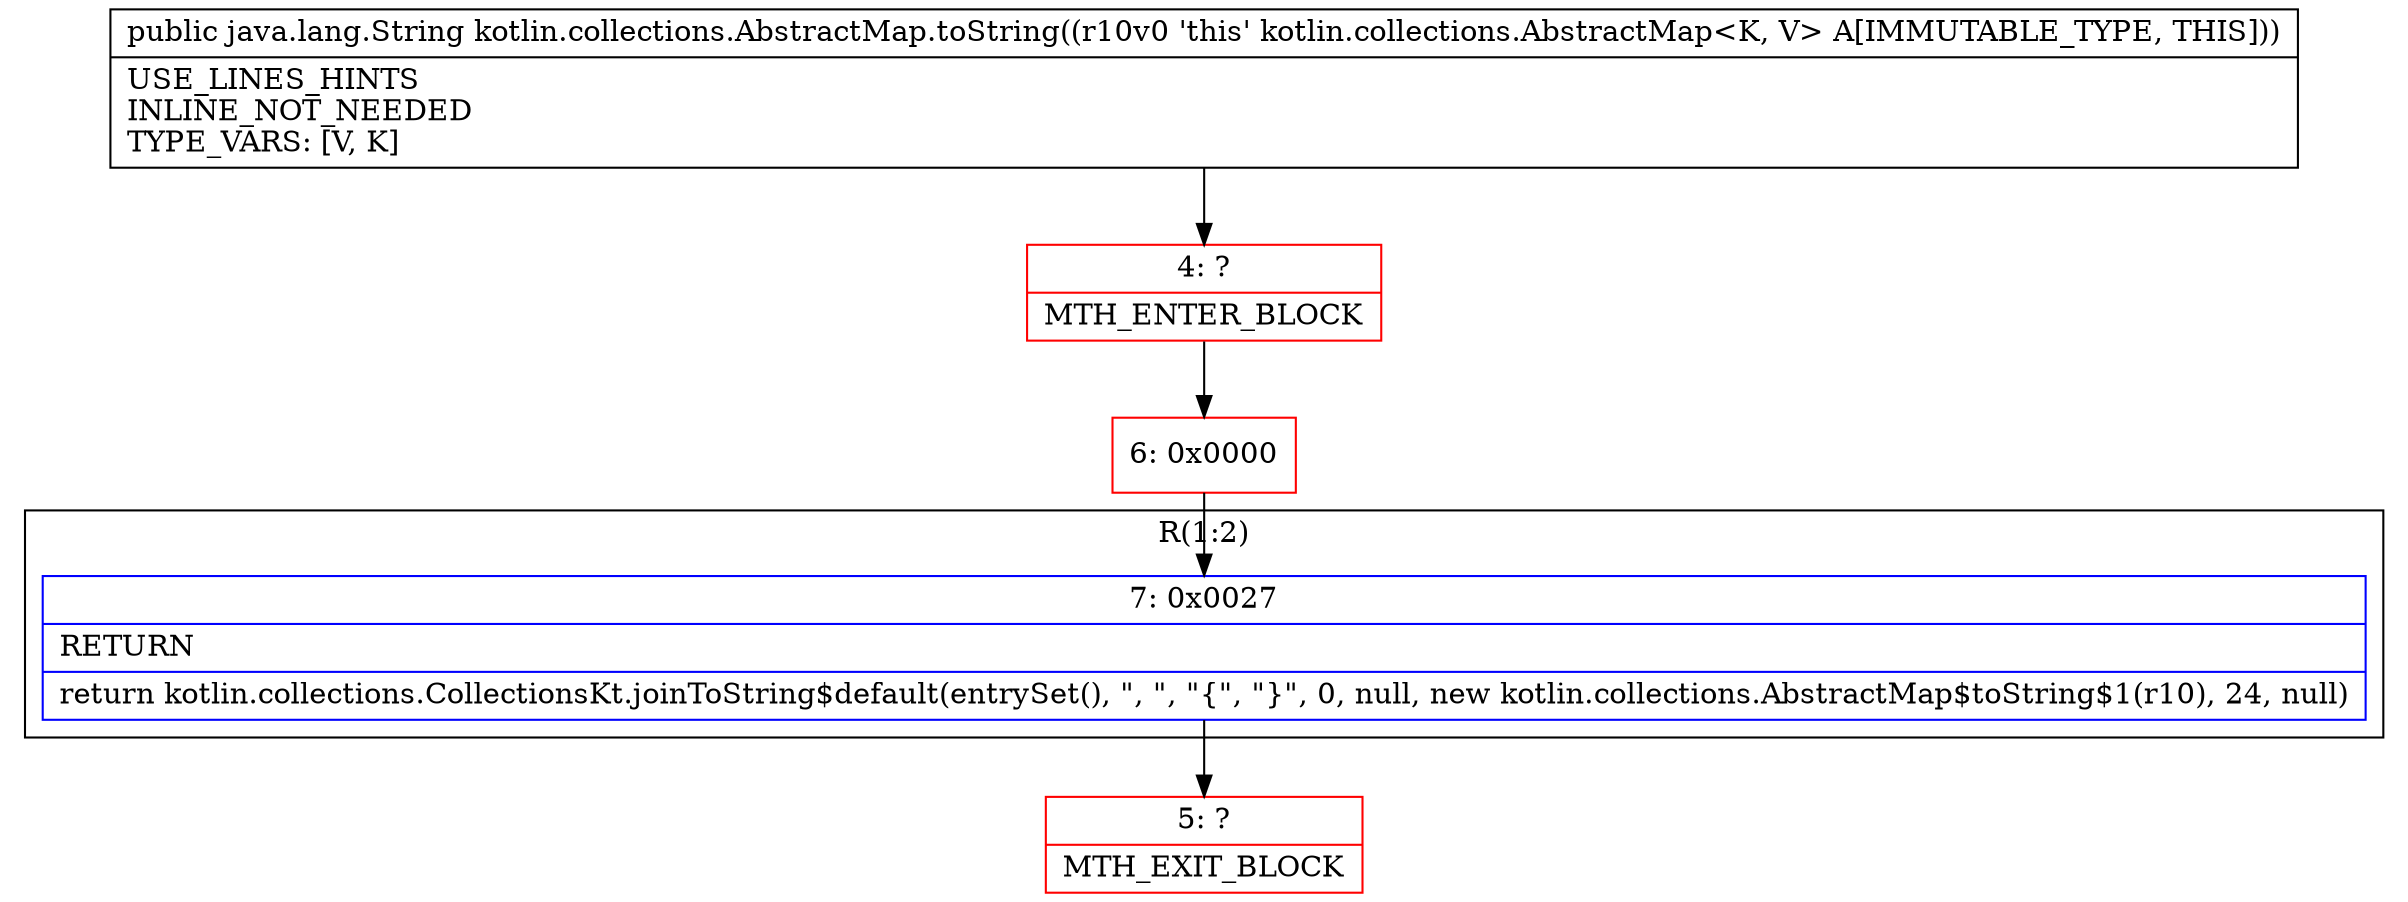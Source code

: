 digraph "CFG forkotlin.collections.AbstractMap.toString()Ljava\/lang\/String;" {
subgraph cluster_Region_1497813103 {
label = "R(1:2)";
node [shape=record,color=blue];
Node_7 [shape=record,label="{7\:\ 0x0027|RETURN\l|return kotlin.collections.CollectionsKt.joinToString$default(entrySet(), \", \", \"\{\", \"\}\", 0, null, new kotlin.collections.AbstractMap$toString$1(r10), 24, null)\l}"];
}
Node_4 [shape=record,color=red,label="{4\:\ ?|MTH_ENTER_BLOCK\l}"];
Node_6 [shape=record,color=red,label="{6\:\ 0x0000}"];
Node_5 [shape=record,color=red,label="{5\:\ ?|MTH_EXIT_BLOCK\l}"];
MethodNode[shape=record,label="{public java.lang.String kotlin.collections.AbstractMap.toString((r10v0 'this' kotlin.collections.AbstractMap\<K, V\> A[IMMUTABLE_TYPE, THIS]))  | USE_LINES_HINTS\lINLINE_NOT_NEEDED\lTYPE_VARS: [V, K]\l}"];
MethodNode -> Node_4;Node_7 -> Node_5;
Node_4 -> Node_6;
Node_6 -> Node_7;
}

